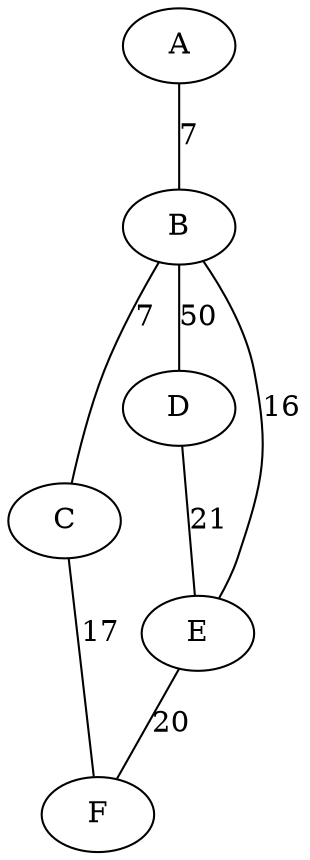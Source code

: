 graph A {
	"A" -- "B" [label=7]
	"B" -- "C" [label=7]
	"B" -- "D" [label=50]
	"B" -- "E" [label=16]
	"C" -- "F" [label=17]
	"D" -- "E" [label=21]
	"E" -- "F" [label=20]
}